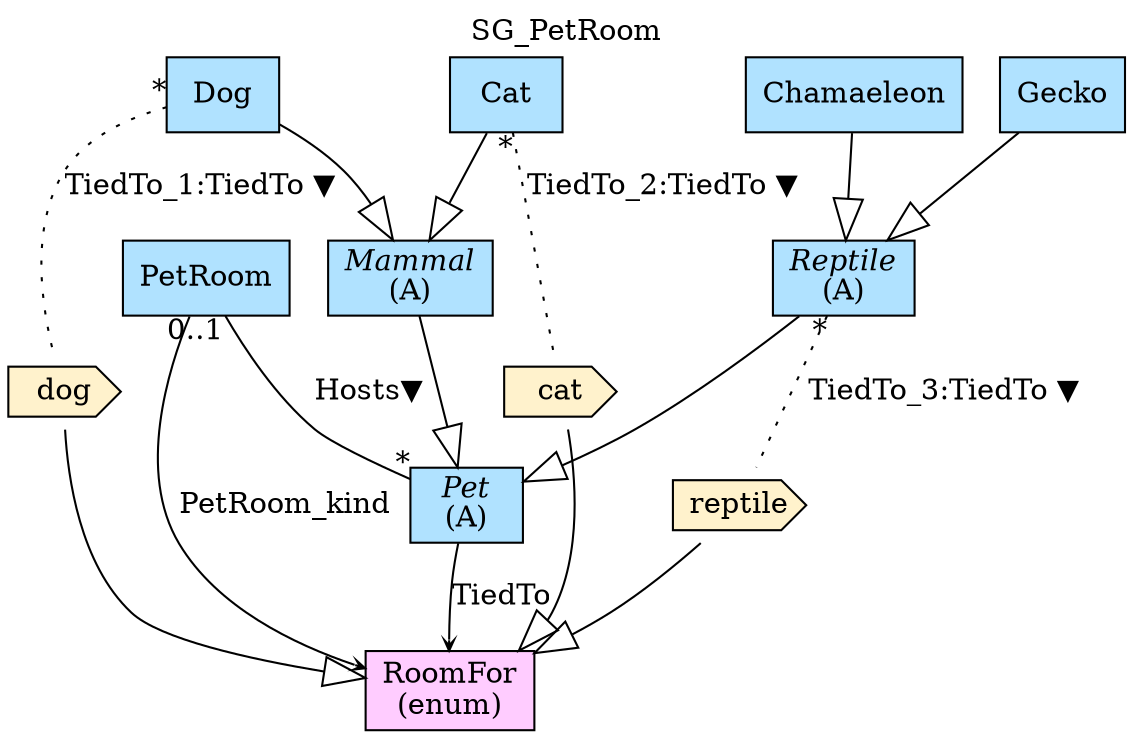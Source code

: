 digraph {graph[label=SG_PetRoom,labelloc=tl,labelfontsize=12];
"Mammal"[shape=record,fillcolor=lightskyblue1,style = filled,label=<{<I>Mammal</I><br/>(A)}>];
"Gecko"[shape=record,fillcolor=lightskyblue1,style = filled,label="Gecko"];
"Chamaeleon"[shape=record,fillcolor=lightskyblue1,style = filled,label="Chamaeleon"];
"PetRoom"[shape=record,fillcolor=lightskyblue1,style = filled,label="PetRoom"];
"Pet"[shape=record,fillcolor=lightskyblue1,style = filled,label=<{<I>Pet</I><br/>(A)}>];
"RoomFor"[shape=record,fillcolor="#FFCCFF",style = filled,label="RoomFor\l(enum)"];
"Dog"[shape=record,fillcolor=lightskyblue1,style = filled,label="Dog"];
"dog"[shape=cds,fillcolor="#FFF2CC",style = filled,label="dog"];
"Cat"[shape=record,fillcolor=lightskyblue1,style = filled,label="Cat"];
"cat"[shape=cds,fillcolor="#FFF2CC",style = filled,label="cat"];
"Reptile"[shape=record,fillcolor=lightskyblue1,style = filled,label=<{<I>Reptile</I><br/>(A)}>];
"reptile"[shape=cds,fillcolor="#FFF2CC",style = filled,label="reptile"];

"Mammal"->"Pet"[arrowhead=onormal,arrowsize=2.0];
"Reptile"->"Pet"[arrowhead=onormal,arrowsize=2.0];
"Dog"->"Mammal"[arrowhead=onormal,arrowsize=2.0];
"Cat"->"Mammal"[arrowhead=onormal,arrowsize=2.0];
"Gecko"->"Reptile"[arrowhead=onormal,arrowsize=2.0];
"Chamaeleon"->"Reptile"[arrowhead=onormal,arrowsize=2.0];
"cat"->"RoomFor"[arrowhead=onormal,arrowsize=2.0];
"dog"->"RoomFor"[arrowhead=onormal,arrowsize=2.0];
"reptile"->"RoomFor"[arrowhead=onormal,arrowsize=2.0];
"PetRoom"->"RoomFor"[label="PetRoom_kind",arrowhead=vee,headlabel="",arrowsize=.5];
"PetRoom"->"Pet"[label="Hosts▼",dir=none,taillabel="0..1",headlabel="*"];
"Pet"->"RoomFor"[label="TiedTo",arrowhead=vee,headlabel="",arrowsize=.5];
"Dog"->"dog"[label="TiedTo_1:TiedTo ▼",dir=none,taillabel="*",headlabel="",style=dotted];
"Cat"->"cat"[label="TiedTo_2:TiedTo ▼",dir=none,taillabel="*",headlabel="",style=dotted];
"Reptile"->"reptile"[label="TiedTo_3:TiedTo ▼",dir=none,taillabel="*",headlabel="",style=dotted];
}
